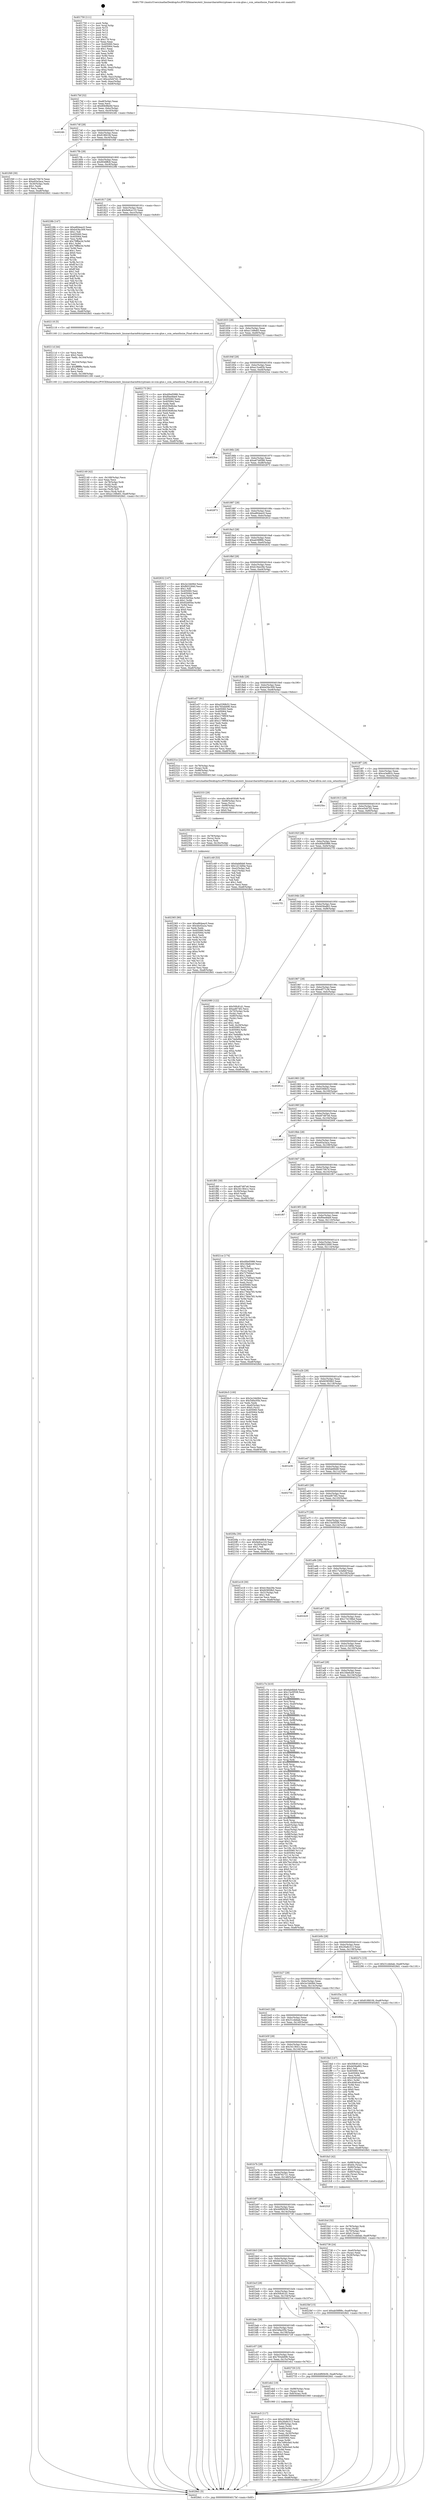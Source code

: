 digraph "0x401750" {
  label = "0x401750 (/mnt/c/Users/mathe/Desktop/tcc/POCII/binaries/extr_linuxarcharm64cryptoaes-ce-ccm-glue.c_ccm_setauthsize_Final-ollvm.out::main(0))"
  labelloc = "t"
  node[shape=record]

  Entry [label="",width=0.3,height=0.3,shape=circle,fillcolor=black,style=filled]
  "0x4017bf" [label="{
     0x4017bf [32]\l
     | [instrs]\l
     &nbsp;&nbsp;0x4017bf \<+6\>: mov -0xa8(%rbp),%eax\l
     &nbsp;&nbsp;0x4017c5 \<+2\>: mov %eax,%ecx\l
     &nbsp;&nbsp;0x4017c7 \<+6\>: sub $0x80b98e9d,%ecx\l
     &nbsp;&nbsp;0x4017cd \<+6\>: mov %eax,-0xbc(%rbp)\l
     &nbsp;&nbsp;0x4017d3 \<+6\>: mov %ecx,-0xc0(%rbp)\l
     &nbsp;&nbsp;0x4017d9 \<+6\>: je 00000000004024fc \<main+0xdac\>\l
  }"]
  "0x4024fc" [label="{
     0x4024fc\l
  }", style=dashed]
  "0x4017df" [label="{
     0x4017df [28]\l
     | [instrs]\l
     &nbsp;&nbsp;0x4017df \<+5\>: jmp 00000000004017e4 \<main+0x94\>\l
     &nbsp;&nbsp;0x4017e4 \<+6\>: mov -0xbc(%rbp),%eax\l
     &nbsp;&nbsp;0x4017ea \<+5\>: sub $0x818fd1fd,%eax\l
     &nbsp;&nbsp;0x4017ef \<+6\>: mov %eax,-0xc4(%rbp)\l
     &nbsp;&nbsp;0x4017f5 \<+6\>: je 0000000000401f49 \<main+0x7f9\>\l
  }"]
  Exit [label="",width=0.3,height=0.3,shape=circle,fillcolor=black,style=filled,peripheries=2]
  "0x401f49" [label="{
     0x401f49 [30]\l
     | [instrs]\l
     &nbsp;&nbsp;0x401f49 \<+5\>: mov $0xefc70b7d,%eax\l
     &nbsp;&nbsp;0x401f4e \<+5\>: mov $0xe93a3aca,%ecx\l
     &nbsp;&nbsp;0x401f53 \<+3\>: mov -0x30(%rbp),%edx\l
     &nbsp;&nbsp;0x401f56 \<+3\>: cmp $0x1,%edx\l
     &nbsp;&nbsp;0x401f59 \<+3\>: cmovl %ecx,%eax\l
     &nbsp;&nbsp;0x401f5c \<+6\>: mov %eax,-0xa8(%rbp)\l
     &nbsp;&nbsp;0x401f62 \<+5\>: jmp 00000000004028d1 \<main+0x1181\>\l
  }"]
  "0x4017fb" [label="{
     0x4017fb [28]\l
     | [instrs]\l
     &nbsp;&nbsp;0x4017fb \<+5\>: jmp 0000000000401800 \<main+0xb0\>\l
     &nbsp;&nbsp;0x401800 \<+6\>: mov -0xbc(%rbp),%eax\l
     &nbsp;&nbsp;0x401806 \<+5\>: sub $0x9048ffc8,%eax\l
     &nbsp;&nbsp;0x40180b \<+6\>: mov %eax,-0xc8(%rbp)\l
     &nbsp;&nbsp;0x401811 \<+6\>: je 000000000040228b \<main+0xb3b\>\l
  }"]
  "0x402365" [label="{
     0x402365 [90]\l
     | [instrs]\l
     &nbsp;&nbsp;0x402365 \<+5\>: mov $0xa864eec0,%eax\l
     &nbsp;&nbsp;0x40236a \<+5\>: mov $0x4dcf2a2a,%esi\l
     &nbsp;&nbsp;0x40236f \<+2\>: xor %edx,%edx\l
     &nbsp;&nbsp;0x402371 \<+8\>: mov 0x405060,%r8d\l
     &nbsp;&nbsp;0x402379 \<+8\>: mov 0x405064,%r9d\l
     &nbsp;&nbsp;0x402381 \<+3\>: sub $0x1,%edx\l
     &nbsp;&nbsp;0x402384 \<+3\>: mov %r8d,%r10d\l
     &nbsp;&nbsp;0x402387 \<+3\>: add %edx,%r10d\l
     &nbsp;&nbsp;0x40238a \<+4\>: imul %r10d,%r8d\l
     &nbsp;&nbsp;0x40238e \<+4\>: and $0x1,%r8d\l
     &nbsp;&nbsp;0x402392 \<+4\>: cmp $0x0,%r8d\l
     &nbsp;&nbsp;0x402396 \<+4\>: sete %r11b\l
     &nbsp;&nbsp;0x40239a \<+4\>: cmp $0xa,%r9d\l
     &nbsp;&nbsp;0x40239e \<+3\>: setl %bl\l
     &nbsp;&nbsp;0x4023a1 \<+3\>: mov %r11b,%r14b\l
     &nbsp;&nbsp;0x4023a4 \<+3\>: and %bl,%r14b\l
     &nbsp;&nbsp;0x4023a7 \<+3\>: xor %bl,%r11b\l
     &nbsp;&nbsp;0x4023aa \<+3\>: or %r11b,%r14b\l
     &nbsp;&nbsp;0x4023ad \<+4\>: test $0x1,%r14b\l
     &nbsp;&nbsp;0x4023b1 \<+3\>: cmovne %esi,%eax\l
     &nbsp;&nbsp;0x4023b4 \<+6\>: mov %eax,-0xa8(%rbp)\l
     &nbsp;&nbsp;0x4023ba \<+5\>: jmp 00000000004028d1 \<main+0x1181\>\l
  }"]
  "0x40228b" [label="{
     0x40228b [147]\l
     | [instrs]\l
     &nbsp;&nbsp;0x40228b \<+5\>: mov $0xa864eec0,%eax\l
     &nbsp;&nbsp;0x402290 \<+5\>: mov $0xb43bc309,%ecx\l
     &nbsp;&nbsp;0x402295 \<+2\>: mov $0x1,%dl\l
     &nbsp;&nbsp;0x402297 \<+7\>: mov 0x405060,%esi\l
     &nbsp;&nbsp;0x40229e \<+7\>: mov 0x405064,%edi\l
     &nbsp;&nbsp;0x4022a5 \<+3\>: mov %esi,%r8d\l
     &nbsp;&nbsp;0x4022a8 \<+7\>: add $0x79ffbe3d,%r8d\l
     &nbsp;&nbsp;0x4022af \<+4\>: sub $0x1,%r8d\l
     &nbsp;&nbsp;0x4022b3 \<+7\>: sub $0x79ffbe3d,%r8d\l
     &nbsp;&nbsp;0x4022ba \<+4\>: imul %r8d,%esi\l
     &nbsp;&nbsp;0x4022be \<+3\>: and $0x1,%esi\l
     &nbsp;&nbsp;0x4022c1 \<+3\>: cmp $0x0,%esi\l
     &nbsp;&nbsp;0x4022c4 \<+4\>: sete %r9b\l
     &nbsp;&nbsp;0x4022c8 \<+3\>: cmp $0xa,%edi\l
     &nbsp;&nbsp;0x4022cb \<+4\>: setl %r10b\l
     &nbsp;&nbsp;0x4022cf \<+3\>: mov %r9b,%r11b\l
     &nbsp;&nbsp;0x4022d2 \<+4\>: xor $0xff,%r11b\l
     &nbsp;&nbsp;0x4022d6 \<+3\>: mov %r10b,%bl\l
     &nbsp;&nbsp;0x4022d9 \<+3\>: xor $0xff,%bl\l
     &nbsp;&nbsp;0x4022dc \<+3\>: xor $0x1,%dl\l
     &nbsp;&nbsp;0x4022df \<+3\>: mov %r11b,%r14b\l
     &nbsp;&nbsp;0x4022e2 \<+4\>: and $0xff,%r14b\l
     &nbsp;&nbsp;0x4022e6 \<+3\>: and %dl,%r9b\l
     &nbsp;&nbsp;0x4022e9 \<+3\>: mov %bl,%r15b\l
     &nbsp;&nbsp;0x4022ec \<+4\>: and $0xff,%r15b\l
     &nbsp;&nbsp;0x4022f0 \<+3\>: and %dl,%r10b\l
     &nbsp;&nbsp;0x4022f3 \<+3\>: or %r9b,%r14b\l
     &nbsp;&nbsp;0x4022f6 \<+3\>: or %r10b,%r15b\l
     &nbsp;&nbsp;0x4022f9 \<+3\>: xor %r15b,%r14b\l
     &nbsp;&nbsp;0x4022fc \<+3\>: or %bl,%r11b\l
     &nbsp;&nbsp;0x4022ff \<+4\>: xor $0xff,%r11b\l
     &nbsp;&nbsp;0x402303 \<+3\>: or $0x1,%dl\l
     &nbsp;&nbsp;0x402306 \<+3\>: and %dl,%r11b\l
     &nbsp;&nbsp;0x402309 \<+3\>: or %r11b,%r14b\l
     &nbsp;&nbsp;0x40230c \<+4\>: test $0x1,%r14b\l
     &nbsp;&nbsp;0x402310 \<+3\>: cmovne %ecx,%eax\l
     &nbsp;&nbsp;0x402313 \<+6\>: mov %eax,-0xa8(%rbp)\l
     &nbsp;&nbsp;0x402319 \<+5\>: jmp 00000000004028d1 \<main+0x1181\>\l
  }"]
  "0x401817" [label="{
     0x401817 [28]\l
     | [instrs]\l
     &nbsp;&nbsp;0x401817 \<+5\>: jmp 000000000040181c \<main+0xcc\>\l
     &nbsp;&nbsp;0x40181c \<+6\>: mov -0xbc(%rbp),%eax\l
     &nbsp;&nbsp;0x401822 \<+5\>: sub $0x9e9ce133,%eax\l
     &nbsp;&nbsp;0x401827 \<+6\>: mov %eax,-0xcc(%rbp)\l
     &nbsp;&nbsp;0x40182d \<+6\>: je 0000000000402118 \<main+0x9c8\>\l
  }"]
  "0x402350" [label="{
     0x402350 [21]\l
     | [instrs]\l
     &nbsp;&nbsp;0x402350 \<+4\>: mov -0x78(%rbp),%rcx\l
     &nbsp;&nbsp;0x402354 \<+3\>: mov (%rcx),%rcx\l
     &nbsp;&nbsp;0x402357 \<+3\>: mov %rcx,%rdi\l
     &nbsp;&nbsp;0x40235a \<+6\>: mov %eax,-0x16c(%rbp)\l
     &nbsp;&nbsp;0x402360 \<+5\>: call 0000000000401030 \<free@plt\>\l
     | [calls]\l
     &nbsp;&nbsp;0x401030 \{1\} (unknown)\l
  }"]
  "0x402118" [label="{
     0x402118 [5]\l
     | [instrs]\l
     &nbsp;&nbsp;0x402118 \<+5\>: call 0000000000401160 \<next_i\>\l
     | [calls]\l
     &nbsp;&nbsp;0x401160 \{1\} (/mnt/c/Users/mathe/Desktop/tcc/POCII/binaries/extr_linuxarcharm64cryptoaes-ce-ccm-glue.c_ccm_setauthsize_Final-ollvm.out::next_i)\l
  }"]
  "0x401833" [label="{
     0x401833 [28]\l
     | [instrs]\l
     &nbsp;&nbsp;0x401833 \<+5\>: jmp 0000000000401838 \<main+0xe8\>\l
     &nbsp;&nbsp;0x401838 \<+6\>: mov -0xbc(%rbp),%eax\l
     &nbsp;&nbsp;0x40183e \<+5\>: sub $0xa1168e83,%eax\l
     &nbsp;&nbsp;0x401843 \<+6\>: mov %eax,-0xd0(%rbp)\l
     &nbsp;&nbsp;0x401849 \<+6\>: je 0000000000402173 \<main+0xa23\>\l
  }"]
  "0x402333" [label="{
     0x402333 [29]\l
     | [instrs]\l
     &nbsp;&nbsp;0x402333 \<+10\>: movabs $0x4030d6,%rdi\l
     &nbsp;&nbsp;0x40233d \<+4\>: mov -0x68(%rbp),%rcx\l
     &nbsp;&nbsp;0x402341 \<+2\>: mov %eax,(%rcx)\l
     &nbsp;&nbsp;0x402343 \<+4\>: mov -0x68(%rbp),%rcx\l
     &nbsp;&nbsp;0x402347 \<+2\>: mov (%rcx),%esi\l
     &nbsp;&nbsp;0x402349 \<+2\>: mov $0x0,%al\l
     &nbsp;&nbsp;0x40234b \<+5\>: call 0000000000401040 \<printf@plt\>\l
     | [calls]\l
     &nbsp;&nbsp;0x401040 \{1\} (unknown)\l
  }"]
  "0x402173" [label="{
     0x402173 [91]\l
     | [instrs]\l
     &nbsp;&nbsp;0x402173 \<+5\>: mov $0xd0bd5986,%eax\l
     &nbsp;&nbsp;0x402178 \<+5\>: mov $0xf0ee9de9,%ecx\l
     &nbsp;&nbsp;0x40217d \<+7\>: mov 0x405060,%edx\l
     &nbsp;&nbsp;0x402184 \<+7\>: mov 0x405064,%esi\l
     &nbsp;&nbsp;0x40218b \<+2\>: mov %edx,%edi\l
     &nbsp;&nbsp;0x40218d \<+6\>: sub $0x636d6cbe,%edi\l
     &nbsp;&nbsp;0x402193 \<+3\>: sub $0x1,%edi\l
     &nbsp;&nbsp;0x402196 \<+6\>: add $0x636d6cbe,%edi\l
     &nbsp;&nbsp;0x40219c \<+3\>: imul %edi,%edx\l
     &nbsp;&nbsp;0x40219f \<+3\>: and $0x1,%edx\l
     &nbsp;&nbsp;0x4021a2 \<+3\>: cmp $0x0,%edx\l
     &nbsp;&nbsp;0x4021a5 \<+4\>: sete %r8b\l
     &nbsp;&nbsp;0x4021a9 \<+3\>: cmp $0xa,%esi\l
     &nbsp;&nbsp;0x4021ac \<+4\>: setl %r9b\l
     &nbsp;&nbsp;0x4021b0 \<+3\>: mov %r8b,%r10b\l
     &nbsp;&nbsp;0x4021b3 \<+3\>: and %r9b,%r10b\l
     &nbsp;&nbsp;0x4021b6 \<+3\>: xor %r9b,%r8b\l
     &nbsp;&nbsp;0x4021b9 \<+3\>: or %r8b,%r10b\l
     &nbsp;&nbsp;0x4021bc \<+4\>: test $0x1,%r10b\l
     &nbsp;&nbsp;0x4021c0 \<+3\>: cmovne %ecx,%eax\l
     &nbsp;&nbsp;0x4021c3 \<+6\>: mov %eax,-0xa8(%rbp)\l
     &nbsp;&nbsp;0x4021c9 \<+5\>: jmp 00000000004028d1 \<main+0x1181\>\l
  }"]
  "0x40184f" [label="{
     0x40184f [28]\l
     | [instrs]\l
     &nbsp;&nbsp;0x40184f \<+5\>: jmp 0000000000401854 \<main+0x104\>\l
     &nbsp;&nbsp;0x401854 \<+6\>: mov -0xbc(%rbp),%eax\l
     &nbsp;&nbsp;0x40185a \<+5\>: sub $0xa13ce82b,%eax\l
     &nbsp;&nbsp;0x40185f \<+6\>: mov %eax,-0xd4(%rbp)\l
     &nbsp;&nbsp;0x401865 \<+6\>: je 00000000004023ce \<main+0xc7e\>\l
  }"]
  "0x402149" [label="{
     0x402149 [42]\l
     | [instrs]\l
     &nbsp;&nbsp;0x402149 \<+6\>: mov -0x168(%rbp),%ecx\l
     &nbsp;&nbsp;0x40214f \<+3\>: imul %eax,%ecx\l
     &nbsp;&nbsp;0x402152 \<+4\>: mov -0x78(%rbp),%rdi\l
     &nbsp;&nbsp;0x402156 \<+3\>: mov (%rdi),%rdi\l
     &nbsp;&nbsp;0x402159 \<+4\>: mov -0x70(%rbp),%r8\l
     &nbsp;&nbsp;0x40215d \<+3\>: movslq (%r8),%r8\l
     &nbsp;&nbsp;0x402160 \<+4\>: mov %ecx,(%rdi,%r8,4)\l
     &nbsp;&nbsp;0x402164 \<+10\>: movl $0xa1168e83,-0xa8(%rbp)\l
     &nbsp;&nbsp;0x40216e \<+5\>: jmp 00000000004028d1 \<main+0x1181\>\l
  }"]
  "0x4023ce" [label="{
     0x4023ce\l
  }", style=dashed]
  "0x40186b" [label="{
     0x40186b [28]\l
     | [instrs]\l
     &nbsp;&nbsp;0x40186b \<+5\>: jmp 0000000000401870 \<main+0x120\>\l
     &nbsp;&nbsp;0x401870 \<+6\>: mov -0xbc(%rbp),%eax\l
     &nbsp;&nbsp;0x401876 \<+5\>: sub $0xa67dd586,%eax\l
     &nbsp;&nbsp;0x40187b \<+6\>: mov %eax,-0xd8(%rbp)\l
     &nbsp;&nbsp;0x401881 \<+6\>: je 0000000000402873 \<main+0x1123\>\l
  }"]
  "0x40211d" [label="{
     0x40211d [44]\l
     | [instrs]\l
     &nbsp;&nbsp;0x40211d \<+2\>: xor %ecx,%ecx\l
     &nbsp;&nbsp;0x40211f \<+5\>: mov $0x2,%edx\l
     &nbsp;&nbsp;0x402124 \<+6\>: mov %edx,-0x164(%rbp)\l
     &nbsp;&nbsp;0x40212a \<+1\>: cltd\l
     &nbsp;&nbsp;0x40212b \<+6\>: mov -0x164(%rbp),%esi\l
     &nbsp;&nbsp;0x402131 \<+2\>: idiv %esi\l
     &nbsp;&nbsp;0x402133 \<+6\>: imul $0xfffffffe,%edx,%edx\l
     &nbsp;&nbsp;0x402139 \<+3\>: sub $0x1,%ecx\l
     &nbsp;&nbsp;0x40213c \<+2\>: sub %ecx,%edx\l
     &nbsp;&nbsp;0x40213e \<+6\>: mov %edx,-0x168(%rbp)\l
     &nbsp;&nbsp;0x402144 \<+5\>: call 0000000000401160 \<next_i\>\l
     | [calls]\l
     &nbsp;&nbsp;0x401160 \{1\} (/mnt/c/Users/mathe/Desktop/tcc/POCII/binaries/extr_linuxarcharm64cryptoaes-ce-ccm-glue.c_ccm_setauthsize_Final-ollvm.out::next_i)\l
  }"]
  "0x402873" [label="{
     0x402873\l
  }", style=dashed]
  "0x401887" [label="{
     0x401887 [28]\l
     | [instrs]\l
     &nbsp;&nbsp;0x401887 \<+5\>: jmp 000000000040188c \<main+0x13c\>\l
     &nbsp;&nbsp;0x40188c \<+6\>: mov -0xbc(%rbp),%eax\l
     &nbsp;&nbsp;0x401892 \<+5\>: sub $0xa864eec0,%eax\l
     &nbsp;&nbsp;0x401897 \<+6\>: mov %eax,-0xdc(%rbp)\l
     &nbsp;&nbsp;0x40189d \<+6\>: je 000000000040281d \<main+0x10cd\>\l
  }"]
  "0x401fcd" [label="{
     0x401fcd [32]\l
     | [instrs]\l
     &nbsp;&nbsp;0x401fcd \<+4\>: mov -0x78(%rbp),%rdi\l
     &nbsp;&nbsp;0x401fd1 \<+3\>: mov %rax,(%rdi)\l
     &nbsp;&nbsp;0x401fd4 \<+4\>: mov -0x70(%rbp),%rax\l
     &nbsp;&nbsp;0x401fd8 \<+6\>: movl $0x0,(%rax)\l
     &nbsp;&nbsp;0x401fde \<+10\>: movl $0x31cdebab,-0xa8(%rbp)\l
     &nbsp;&nbsp;0x401fe8 \<+5\>: jmp 00000000004028d1 \<main+0x1181\>\l
  }"]
  "0x40281d" [label="{
     0x40281d\l
  }", style=dashed]
  "0x4018a3" [label="{
     0x4018a3 [28]\l
     | [instrs]\l
     &nbsp;&nbsp;0x4018a3 \<+5\>: jmp 00000000004018a8 \<main+0x158\>\l
     &nbsp;&nbsp;0x4018a8 \<+6\>: mov -0xbc(%rbp),%eax\l
     &nbsp;&nbsp;0x4018ae \<+5\>: sub $0xab58f88c,%eax\l
     &nbsp;&nbsp;0x4018b3 \<+6\>: mov %eax,-0xe0(%rbp)\l
     &nbsp;&nbsp;0x4018b9 \<+6\>: je 0000000000402632 \<main+0xee2\>\l
  }"]
  "0x401ec5" [label="{
     0x401ec5 [117]\l
     | [instrs]\l
     &nbsp;&nbsp;0x401ec5 \<+5\>: mov $0xe53fdb52,%ecx\l
     &nbsp;&nbsp;0x401eca \<+5\>: mov $0x26a8c313,%edx\l
     &nbsp;&nbsp;0x401ecf \<+7\>: mov -0x90(%rbp),%rdi\l
     &nbsp;&nbsp;0x401ed6 \<+2\>: mov %eax,(%rdi)\l
     &nbsp;&nbsp;0x401ed8 \<+7\>: mov -0x90(%rbp),%rdi\l
     &nbsp;&nbsp;0x401edf \<+2\>: mov (%rdi),%eax\l
     &nbsp;&nbsp;0x401ee1 \<+3\>: mov %eax,-0x30(%rbp)\l
     &nbsp;&nbsp;0x401ee4 \<+7\>: mov 0x405060,%eax\l
     &nbsp;&nbsp;0x401eeb \<+7\>: mov 0x405064,%esi\l
     &nbsp;&nbsp;0x401ef2 \<+3\>: mov %eax,%r8d\l
     &nbsp;&nbsp;0x401ef5 \<+7\>: sub $0x7e90c0e0,%r8d\l
     &nbsp;&nbsp;0x401efc \<+4\>: sub $0x1,%r8d\l
     &nbsp;&nbsp;0x401f00 \<+7\>: add $0x7e90c0e0,%r8d\l
     &nbsp;&nbsp;0x401f07 \<+4\>: imul %r8d,%eax\l
     &nbsp;&nbsp;0x401f0b \<+3\>: and $0x1,%eax\l
     &nbsp;&nbsp;0x401f0e \<+3\>: cmp $0x0,%eax\l
     &nbsp;&nbsp;0x401f11 \<+4\>: sete %r9b\l
     &nbsp;&nbsp;0x401f15 \<+3\>: cmp $0xa,%esi\l
     &nbsp;&nbsp;0x401f18 \<+4\>: setl %r10b\l
     &nbsp;&nbsp;0x401f1c \<+3\>: mov %r9b,%r11b\l
     &nbsp;&nbsp;0x401f1f \<+3\>: and %r10b,%r11b\l
     &nbsp;&nbsp;0x401f22 \<+3\>: xor %r10b,%r9b\l
     &nbsp;&nbsp;0x401f25 \<+3\>: or %r9b,%r11b\l
     &nbsp;&nbsp;0x401f28 \<+4\>: test $0x1,%r11b\l
     &nbsp;&nbsp;0x401f2c \<+3\>: cmovne %edx,%ecx\l
     &nbsp;&nbsp;0x401f2f \<+6\>: mov %ecx,-0xa8(%rbp)\l
     &nbsp;&nbsp;0x401f35 \<+5\>: jmp 00000000004028d1 \<main+0x1181\>\l
  }"]
  "0x402632" [label="{
     0x402632 [147]\l
     | [instrs]\l
     &nbsp;&nbsp;0x402632 \<+5\>: mov $0x2e1bb06d,%eax\l
     &nbsp;&nbsp;0x402637 \<+5\>: mov $0xf6022840,%ecx\l
     &nbsp;&nbsp;0x40263c \<+2\>: mov $0x1,%dl\l
     &nbsp;&nbsp;0x40263e \<+7\>: mov 0x405060,%esi\l
     &nbsp;&nbsp;0x402645 \<+7\>: mov 0x405064,%edi\l
     &nbsp;&nbsp;0x40264c \<+3\>: mov %esi,%r8d\l
     &nbsp;&nbsp;0x40264f \<+7\>: sub $0x92b85be,%r8d\l
     &nbsp;&nbsp;0x402656 \<+4\>: sub $0x1,%r8d\l
     &nbsp;&nbsp;0x40265a \<+7\>: add $0x92b85be,%r8d\l
     &nbsp;&nbsp;0x402661 \<+4\>: imul %r8d,%esi\l
     &nbsp;&nbsp;0x402665 \<+3\>: and $0x1,%esi\l
     &nbsp;&nbsp;0x402668 \<+3\>: cmp $0x0,%esi\l
     &nbsp;&nbsp;0x40266b \<+4\>: sete %r9b\l
     &nbsp;&nbsp;0x40266f \<+3\>: cmp $0xa,%edi\l
     &nbsp;&nbsp;0x402672 \<+4\>: setl %r10b\l
     &nbsp;&nbsp;0x402676 \<+3\>: mov %r9b,%r11b\l
     &nbsp;&nbsp;0x402679 \<+4\>: xor $0xff,%r11b\l
     &nbsp;&nbsp;0x40267d \<+3\>: mov %r10b,%bl\l
     &nbsp;&nbsp;0x402680 \<+3\>: xor $0xff,%bl\l
     &nbsp;&nbsp;0x402683 \<+3\>: xor $0x1,%dl\l
     &nbsp;&nbsp;0x402686 \<+3\>: mov %r11b,%r14b\l
     &nbsp;&nbsp;0x402689 \<+4\>: and $0xff,%r14b\l
     &nbsp;&nbsp;0x40268d \<+3\>: and %dl,%r9b\l
     &nbsp;&nbsp;0x402690 \<+3\>: mov %bl,%r15b\l
     &nbsp;&nbsp;0x402693 \<+4\>: and $0xff,%r15b\l
     &nbsp;&nbsp;0x402697 \<+3\>: and %dl,%r10b\l
     &nbsp;&nbsp;0x40269a \<+3\>: or %r9b,%r14b\l
     &nbsp;&nbsp;0x40269d \<+3\>: or %r10b,%r15b\l
     &nbsp;&nbsp;0x4026a0 \<+3\>: xor %r15b,%r14b\l
     &nbsp;&nbsp;0x4026a3 \<+3\>: or %bl,%r11b\l
     &nbsp;&nbsp;0x4026a6 \<+4\>: xor $0xff,%r11b\l
     &nbsp;&nbsp;0x4026aa \<+3\>: or $0x1,%dl\l
     &nbsp;&nbsp;0x4026ad \<+3\>: and %dl,%r11b\l
     &nbsp;&nbsp;0x4026b0 \<+3\>: or %r11b,%r14b\l
     &nbsp;&nbsp;0x4026b3 \<+4\>: test $0x1,%r14b\l
     &nbsp;&nbsp;0x4026b7 \<+3\>: cmovne %ecx,%eax\l
     &nbsp;&nbsp;0x4026ba \<+6\>: mov %eax,-0xa8(%rbp)\l
     &nbsp;&nbsp;0x4026c0 \<+5\>: jmp 00000000004028d1 \<main+0x1181\>\l
  }"]
  "0x4018bf" [label="{
     0x4018bf [28]\l
     | [instrs]\l
     &nbsp;&nbsp;0x4018bf \<+5\>: jmp 00000000004018c4 \<main+0x174\>\l
     &nbsp;&nbsp;0x4018c4 \<+6\>: mov -0xbc(%rbp),%eax\l
     &nbsp;&nbsp;0x4018ca \<+5\>: sub $0xb19ee29e,%eax\l
     &nbsp;&nbsp;0x4018cf \<+6\>: mov %eax,-0xe4(%rbp)\l
     &nbsp;&nbsp;0x4018d5 \<+6\>: je 0000000000401e57 \<main+0x707\>\l
  }"]
  "0x401c23" [label="{
     0x401c23\l
  }", style=dashed]
  "0x401e57" [label="{
     0x401e57 [91]\l
     | [instrs]\l
     &nbsp;&nbsp;0x401e57 \<+5\>: mov $0xe53fdb52,%eax\l
     &nbsp;&nbsp;0x401e5c \<+5\>: mov $0x783eb696,%ecx\l
     &nbsp;&nbsp;0x401e61 \<+7\>: mov 0x405060,%edx\l
     &nbsp;&nbsp;0x401e68 \<+7\>: mov 0x405064,%esi\l
     &nbsp;&nbsp;0x401e6f \<+2\>: mov %edx,%edi\l
     &nbsp;&nbsp;0x401e71 \<+6\>: sub $0xc179f93f,%edi\l
     &nbsp;&nbsp;0x401e77 \<+3\>: sub $0x1,%edi\l
     &nbsp;&nbsp;0x401e7a \<+6\>: add $0xc179f93f,%edi\l
     &nbsp;&nbsp;0x401e80 \<+3\>: imul %edi,%edx\l
     &nbsp;&nbsp;0x401e83 \<+3\>: and $0x1,%edx\l
     &nbsp;&nbsp;0x401e86 \<+3\>: cmp $0x0,%edx\l
     &nbsp;&nbsp;0x401e89 \<+4\>: sete %r8b\l
     &nbsp;&nbsp;0x401e8d \<+3\>: cmp $0xa,%esi\l
     &nbsp;&nbsp;0x401e90 \<+4\>: setl %r9b\l
     &nbsp;&nbsp;0x401e94 \<+3\>: mov %r8b,%r10b\l
     &nbsp;&nbsp;0x401e97 \<+3\>: and %r9b,%r10b\l
     &nbsp;&nbsp;0x401e9a \<+3\>: xor %r9b,%r8b\l
     &nbsp;&nbsp;0x401e9d \<+3\>: or %r8b,%r10b\l
     &nbsp;&nbsp;0x401ea0 \<+4\>: test $0x1,%r10b\l
     &nbsp;&nbsp;0x401ea4 \<+3\>: cmovne %ecx,%eax\l
     &nbsp;&nbsp;0x401ea7 \<+6\>: mov %eax,-0xa8(%rbp)\l
     &nbsp;&nbsp;0x401ead \<+5\>: jmp 00000000004028d1 \<main+0x1181\>\l
  }"]
  "0x4018db" [label="{
     0x4018db [28]\l
     | [instrs]\l
     &nbsp;&nbsp;0x4018db \<+5\>: jmp 00000000004018e0 \<main+0x190\>\l
     &nbsp;&nbsp;0x4018e0 \<+6\>: mov -0xbc(%rbp),%eax\l
     &nbsp;&nbsp;0x4018e6 \<+5\>: sub $0xb43bc309,%eax\l
     &nbsp;&nbsp;0x4018eb \<+6\>: mov %eax,-0xe8(%rbp)\l
     &nbsp;&nbsp;0x4018f1 \<+6\>: je 000000000040231e \<main+0xbce\>\l
  }"]
  "0x401eb2" [label="{
     0x401eb2 [19]\l
     | [instrs]\l
     &nbsp;&nbsp;0x401eb2 \<+7\>: mov -0x98(%rbp),%rax\l
     &nbsp;&nbsp;0x401eb9 \<+3\>: mov (%rax),%rax\l
     &nbsp;&nbsp;0x401ebc \<+4\>: mov 0x8(%rax),%rdi\l
     &nbsp;&nbsp;0x401ec0 \<+5\>: call 0000000000401060 \<atoi@plt\>\l
     | [calls]\l
     &nbsp;&nbsp;0x401060 \{1\} (unknown)\l
  }"]
  "0x40231e" [label="{
     0x40231e [21]\l
     | [instrs]\l
     &nbsp;&nbsp;0x40231e \<+4\>: mov -0x78(%rbp),%rax\l
     &nbsp;&nbsp;0x402322 \<+3\>: mov (%rax),%rdi\l
     &nbsp;&nbsp;0x402325 \<+7\>: mov -0x88(%rbp),%rax\l
     &nbsp;&nbsp;0x40232c \<+2\>: mov (%rax),%esi\l
     &nbsp;&nbsp;0x40232e \<+5\>: call 00000000004013e0 \<ccm_setauthsize\>\l
     | [calls]\l
     &nbsp;&nbsp;0x4013e0 \{1\} (/mnt/c/Users/mathe/Desktop/tcc/POCII/binaries/extr_linuxarcharm64cryptoaes-ce-ccm-glue.c_ccm_setauthsize_Final-ollvm.out::ccm_setauthsize)\l
  }"]
  "0x4018f7" [label="{
     0x4018f7 [28]\l
     | [instrs]\l
     &nbsp;&nbsp;0x4018f7 \<+5\>: jmp 00000000004018fc \<main+0x1ac\>\l
     &nbsp;&nbsp;0x4018fc \<+6\>: mov -0xbc(%rbp),%eax\l
     &nbsp;&nbsp;0x401902 \<+5\>: sub $0xca3edb2c,%eax\l
     &nbsp;&nbsp;0x401907 \<+6\>: mov %eax,-0xec(%rbp)\l
     &nbsp;&nbsp;0x40190d \<+6\>: je 00000000004025bc \<main+0xe6c\>\l
  }"]
  "0x401c07" [label="{
     0x401c07 [28]\l
     | [instrs]\l
     &nbsp;&nbsp;0x401c07 \<+5\>: jmp 0000000000401c0c \<main+0x4bc\>\l
     &nbsp;&nbsp;0x401c0c \<+6\>: mov -0xbc(%rbp),%eax\l
     &nbsp;&nbsp;0x401c12 \<+5\>: sub $0x783eb696,%eax\l
     &nbsp;&nbsp;0x401c17 \<+6\>: mov %eax,-0x15c(%rbp)\l
     &nbsp;&nbsp;0x401c1d \<+6\>: je 0000000000401eb2 \<main+0x762\>\l
  }"]
  "0x4025bc" [label="{
     0x4025bc\l
  }", style=dashed]
  "0x401913" [label="{
     0x401913 [28]\l
     | [instrs]\l
     &nbsp;&nbsp;0x401913 \<+5\>: jmp 0000000000401918 \<main+0x1c8\>\l
     &nbsp;&nbsp;0x401918 \<+6\>: mov -0xbc(%rbp),%eax\l
     &nbsp;&nbsp;0x40191e \<+5\>: sub $0xce5d47d2,%eax\l
     &nbsp;&nbsp;0x401923 \<+6\>: mov %eax,-0xf0(%rbp)\l
     &nbsp;&nbsp;0x401929 \<+6\>: je 0000000000401c49 \<main+0x4f9\>\l
  }"]
  "0x402729" [label="{
     0x402729 [15]\l
     | [instrs]\l
     &nbsp;&nbsp;0x402729 \<+10\>: movl $0x44f60b56,-0xa8(%rbp)\l
     &nbsp;&nbsp;0x402733 \<+5\>: jmp 00000000004028d1 \<main+0x1181\>\l
  }"]
  "0x401c49" [label="{
     0x401c49 [53]\l
     | [instrs]\l
     &nbsp;&nbsp;0x401c49 \<+5\>: mov $0x6ab6bb8,%eax\l
     &nbsp;&nbsp;0x401c4e \<+5\>: mov $0x1d13df4e,%ecx\l
     &nbsp;&nbsp;0x401c53 \<+6\>: mov -0xa2(%rbp),%dl\l
     &nbsp;&nbsp;0x401c59 \<+7\>: mov -0xa1(%rbp),%sil\l
     &nbsp;&nbsp;0x401c60 \<+3\>: mov %dl,%dil\l
     &nbsp;&nbsp;0x401c63 \<+3\>: and %sil,%dil\l
     &nbsp;&nbsp;0x401c66 \<+3\>: xor %sil,%dl\l
     &nbsp;&nbsp;0x401c69 \<+3\>: or %dl,%dil\l
     &nbsp;&nbsp;0x401c6c \<+4\>: test $0x1,%dil\l
     &nbsp;&nbsp;0x401c70 \<+3\>: cmovne %ecx,%eax\l
     &nbsp;&nbsp;0x401c73 \<+6\>: mov %eax,-0xa8(%rbp)\l
     &nbsp;&nbsp;0x401c79 \<+5\>: jmp 00000000004028d1 \<main+0x1181\>\l
  }"]
  "0x40192f" [label="{
     0x40192f [28]\l
     | [instrs]\l
     &nbsp;&nbsp;0x40192f \<+5\>: jmp 0000000000401934 \<main+0x1e4\>\l
     &nbsp;&nbsp;0x401934 \<+6\>: mov -0xbc(%rbp),%eax\l
     &nbsp;&nbsp;0x40193a \<+5\>: sub $0xd0bd5986,%eax\l
     &nbsp;&nbsp;0x40193f \<+6\>: mov %eax,-0xf4(%rbp)\l
     &nbsp;&nbsp;0x401945 \<+6\>: je 00000000004027f3 \<main+0x10a3\>\l
  }"]
  "0x4028d1" [label="{
     0x4028d1 [5]\l
     | [instrs]\l
     &nbsp;&nbsp;0x4028d1 \<+5\>: jmp 00000000004017bf \<main+0x6f\>\l
  }"]
  "0x401750" [label="{
     0x401750 [111]\l
     | [instrs]\l
     &nbsp;&nbsp;0x401750 \<+1\>: push %rbp\l
     &nbsp;&nbsp;0x401751 \<+3\>: mov %rsp,%rbp\l
     &nbsp;&nbsp;0x401754 \<+2\>: push %r15\l
     &nbsp;&nbsp;0x401756 \<+2\>: push %r14\l
     &nbsp;&nbsp;0x401758 \<+2\>: push %r13\l
     &nbsp;&nbsp;0x40175a \<+2\>: push %r12\l
     &nbsp;&nbsp;0x40175c \<+1\>: push %rbx\l
     &nbsp;&nbsp;0x40175d \<+7\>: sub $0x178,%rsp\l
     &nbsp;&nbsp;0x401764 \<+2\>: xor %eax,%eax\l
     &nbsp;&nbsp;0x401766 \<+7\>: mov 0x405060,%ecx\l
     &nbsp;&nbsp;0x40176d \<+7\>: mov 0x405064,%edx\l
     &nbsp;&nbsp;0x401774 \<+3\>: sub $0x1,%eax\l
     &nbsp;&nbsp;0x401777 \<+3\>: mov %ecx,%r8d\l
     &nbsp;&nbsp;0x40177a \<+3\>: add %eax,%r8d\l
     &nbsp;&nbsp;0x40177d \<+4\>: imul %r8d,%ecx\l
     &nbsp;&nbsp;0x401781 \<+3\>: and $0x1,%ecx\l
     &nbsp;&nbsp;0x401784 \<+3\>: cmp $0x0,%ecx\l
     &nbsp;&nbsp;0x401787 \<+4\>: sete %r9b\l
     &nbsp;&nbsp;0x40178b \<+4\>: and $0x1,%r9b\l
     &nbsp;&nbsp;0x40178f \<+7\>: mov %r9b,-0xa2(%rbp)\l
     &nbsp;&nbsp;0x401796 \<+3\>: cmp $0xa,%edx\l
     &nbsp;&nbsp;0x401799 \<+4\>: setl %r9b\l
     &nbsp;&nbsp;0x40179d \<+4\>: and $0x1,%r9b\l
     &nbsp;&nbsp;0x4017a1 \<+7\>: mov %r9b,-0xa1(%rbp)\l
     &nbsp;&nbsp;0x4017a8 \<+10\>: movl $0xce5d47d2,-0xa8(%rbp)\l
     &nbsp;&nbsp;0x4017b2 \<+6\>: mov %edi,-0xac(%rbp)\l
     &nbsp;&nbsp;0x4017b8 \<+7\>: mov %rsi,-0xb8(%rbp)\l
  }"]
  "0x401beb" [label="{
     0x401beb [28]\l
     | [instrs]\l
     &nbsp;&nbsp;0x401beb \<+5\>: jmp 0000000000401bf0 \<main+0x4a0\>\l
     &nbsp;&nbsp;0x401bf0 \<+6\>: mov -0xbc(%rbp),%eax\l
     &nbsp;&nbsp;0x401bf6 \<+5\>: sub $0x54fac05b,%eax\l
     &nbsp;&nbsp;0x401bfb \<+6\>: mov %eax,-0x158(%rbp)\l
     &nbsp;&nbsp;0x401c01 \<+6\>: je 0000000000402729 \<main+0xfd9\>\l
  }"]
  "0x4027f3" [label="{
     0x4027f3\l
  }", style=dashed]
  "0x40194b" [label="{
     0x40194b [28]\l
     | [instrs]\l
     &nbsp;&nbsp;0x40194b \<+5\>: jmp 0000000000401950 \<main+0x200\>\l
     &nbsp;&nbsp;0x401950 \<+6\>: mov -0xbc(%rbp),%eax\l
     &nbsp;&nbsp;0x401956 \<+5\>: sub $0xdd36a862,%eax\l
     &nbsp;&nbsp;0x40195b \<+6\>: mov %eax,-0xf8(%rbp)\l
     &nbsp;&nbsp;0x401961 \<+6\>: je 0000000000402080 \<main+0x930\>\l
  }"]
  "0x4027ce" [label="{
     0x4027ce\l
  }", style=dashed]
  "0x402080" [label="{
     0x402080 [122]\l
     | [instrs]\l
     &nbsp;&nbsp;0x402080 \<+5\>: mov $0x50fc81d1,%eax\l
     &nbsp;&nbsp;0x402085 \<+5\>: mov $0xad674f2,%ecx\l
     &nbsp;&nbsp;0x40208a \<+4\>: mov -0x70(%rbp),%rdx\l
     &nbsp;&nbsp;0x40208e \<+2\>: mov (%rdx),%esi\l
     &nbsp;&nbsp;0x402090 \<+4\>: mov -0x80(%rbp),%rdx\l
     &nbsp;&nbsp;0x402094 \<+2\>: cmp (%rdx),%esi\l
     &nbsp;&nbsp;0x402096 \<+4\>: setl %dil\l
     &nbsp;&nbsp;0x40209a \<+4\>: and $0x1,%dil\l
     &nbsp;&nbsp;0x40209e \<+4\>: mov %dil,-0x29(%rbp)\l
     &nbsp;&nbsp;0x4020a2 \<+7\>: mov 0x405060,%esi\l
     &nbsp;&nbsp;0x4020a9 \<+8\>: mov 0x405064,%r8d\l
     &nbsp;&nbsp;0x4020b1 \<+3\>: mov %esi,%r9d\l
     &nbsp;&nbsp;0x4020b4 \<+7\>: add $0x74efa9bb,%r9d\l
     &nbsp;&nbsp;0x4020bb \<+4\>: sub $0x1,%r9d\l
     &nbsp;&nbsp;0x4020bf \<+7\>: sub $0x74efa9bb,%r9d\l
     &nbsp;&nbsp;0x4020c6 \<+4\>: imul %r9d,%esi\l
     &nbsp;&nbsp;0x4020ca \<+3\>: and $0x1,%esi\l
     &nbsp;&nbsp;0x4020cd \<+3\>: cmp $0x0,%esi\l
     &nbsp;&nbsp;0x4020d0 \<+4\>: sete %dil\l
     &nbsp;&nbsp;0x4020d4 \<+4\>: cmp $0xa,%r8d\l
     &nbsp;&nbsp;0x4020d8 \<+4\>: setl %r10b\l
     &nbsp;&nbsp;0x4020dc \<+3\>: mov %dil,%r11b\l
     &nbsp;&nbsp;0x4020df \<+3\>: and %r10b,%r11b\l
     &nbsp;&nbsp;0x4020e2 \<+3\>: xor %r10b,%dil\l
     &nbsp;&nbsp;0x4020e5 \<+3\>: or %dil,%r11b\l
     &nbsp;&nbsp;0x4020e8 \<+4\>: test $0x1,%r11b\l
     &nbsp;&nbsp;0x4020ec \<+3\>: cmovne %ecx,%eax\l
     &nbsp;&nbsp;0x4020ef \<+6\>: mov %eax,-0xa8(%rbp)\l
     &nbsp;&nbsp;0x4020f5 \<+5\>: jmp 00000000004028d1 \<main+0x1181\>\l
  }"]
  "0x401967" [label="{
     0x401967 [28]\l
     | [instrs]\l
     &nbsp;&nbsp;0x401967 \<+5\>: jmp 000000000040196c \<main+0x21c\>\l
     &nbsp;&nbsp;0x40196c \<+6\>: mov -0xbc(%rbp),%eax\l
     &nbsp;&nbsp;0x401972 \<+5\>: sub $0xe4f77c36,%eax\l
     &nbsp;&nbsp;0x401977 \<+6\>: mov %eax,-0xfc(%rbp)\l
     &nbsp;&nbsp;0x40197d \<+6\>: je 000000000040261e \<main+0xece\>\l
  }"]
  "0x401bcf" [label="{
     0x401bcf [28]\l
     | [instrs]\l
     &nbsp;&nbsp;0x401bcf \<+5\>: jmp 0000000000401bd4 \<main+0x484\>\l
     &nbsp;&nbsp;0x401bd4 \<+6\>: mov -0xbc(%rbp),%eax\l
     &nbsp;&nbsp;0x401bda \<+5\>: sub $0x50fc81d1,%eax\l
     &nbsp;&nbsp;0x401bdf \<+6\>: mov %eax,-0x154(%rbp)\l
     &nbsp;&nbsp;0x401be5 \<+6\>: je 00000000004027ce \<main+0x107e\>\l
  }"]
  "0x40261e" [label="{
     0x40261e\l
  }", style=dashed]
  "0x401983" [label="{
     0x401983 [28]\l
     | [instrs]\l
     &nbsp;&nbsp;0x401983 \<+5\>: jmp 0000000000401988 \<main+0x238\>\l
     &nbsp;&nbsp;0x401988 \<+6\>: mov -0xbc(%rbp),%eax\l
     &nbsp;&nbsp;0x40198e \<+5\>: sub $0xe53fdb52,%eax\l
     &nbsp;&nbsp;0x401993 \<+6\>: mov %eax,-0x100(%rbp)\l
     &nbsp;&nbsp;0x401999 \<+6\>: je 0000000000402795 \<main+0x1045\>\l
  }"]
  "0x4023bf" [label="{
     0x4023bf [15]\l
     | [instrs]\l
     &nbsp;&nbsp;0x4023bf \<+10\>: movl $0xab58f88c,-0xa8(%rbp)\l
     &nbsp;&nbsp;0x4023c9 \<+5\>: jmp 00000000004028d1 \<main+0x1181\>\l
  }"]
  "0x402795" [label="{
     0x402795\l
  }", style=dashed]
  "0x40199f" [label="{
     0x40199f [28]\l
     | [instrs]\l
     &nbsp;&nbsp;0x40199f \<+5\>: jmp 00000000004019a4 \<main+0x254\>\l
     &nbsp;&nbsp;0x4019a4 \<+6\>: mov -0xbc(%rbp),%eax\l
     &nbsp;&nbsp;0x4019aa \<+5\>: sub $0xe87487e6,%eax\l
     &nbsp;&nbsp;0x4019af \<+6\>: mov %eax,-0x104(%rbp)\l
     &nbsp;&nbsp;0x4019b5 \<+6\>: je 000000000040260f \<main+0xebf\>\l
  }"]
  "0x401bb3" [label="{
     0x401bb3 [28]\l
     | [instrs]\l
     &nbsp;&nbsp;0x401bb3 \<+5\>: jmp 0000000000401bb8 \<main+0x468\>\l
     &nbsp;&nbsp;0x401bb8 \<+6\>: mov -0xbc(%rbp),%eax\l
     &nbsp;&nbsp;0x401bbe \<+5\>: sub $0x4dcf2a2a,%eax\l
     &nbsp;&nbsp;0x401bc3 \<+6\>: mov %eax,-0x150(%rbp)\l
     &nbsp;&nbsp;0x401bc9 \<+6\>: je 00000000004023bf \<main+0xc6f\>\l
  }"]
  "0x40260f" [label="{
     0x40260f\l
  }", style=dashed]
  "0x4019bb" [label="{
     0x4019bb [28]\l
     | [instrs]\l
     &nbsp;&nbsp;0x4019bb \<+5\>: jmp 00000000004019c0 \<main+0x270\>\l
     &nbsp;&nbsp;0x4019c0 \<+6\>: mov -0xbc(%rbp),%eax\l
     &nbsp;&nbsp;0x4019c6 \<+5\>: sub $0xe93a3aca,%eax\l
     &nbsp;&nbsp;0x4019cb \<+6\>: mov %eax,-0x108(%rbp)\l
     &nbsp;&nbsp;0x4019d1 \<+6\>: je 0000000000401f85 \<main+0x835\>\l
  }"]
  "0x402738" [label="{
     0x402738 [24]\l
     | [instrs]\l
     &nbsp;&nbsp;0x402738 \<+7\>: mov -0xa0(%rbp),%rax\l
     &nbsp;&nbsp;0x40273f \<+2\>: mov (%rax),%eax\l
     &nbsp;&nbsp;0x402741 \<+4\>: lea -0x28(%rbp),%rsp\l
     &nbsp;&nbsp;0x402745 \<+1\>: pop %rbx\l
     &nbsp;&nbsp;0x402746 \<+2\>: pop %r12\l
     &nbsp;&nbsp;0x402748 \<+2\>: pop %r13\l
     &nbsp;&nbsp;0x40274a \<+2\>: pop %r14\l
     &nbsp;&nbsp;0x40274c \<+2\>: pop %r15\l
     &nbsp;&nbsp;0x40274e \<+1\>: pop %rbp\l
     &nbsp;&nbsp;0x40274f \<+1\>: ret\l
  }"]
  "0x401f85" [label="{
     0x401f85 [30]\l
     | [instrs]\l
     &nbsp;&nbsp;0x401f85 \<+5\>: mov $0xe87487e6,%eax\l
     &nbsp;&nbsp;0x401f8a \<+5\>: mov $0x3413641c,%ecx\l
     &nbsp;&nbsp;0x401f8f \<+3\>: mov -0x30(%rbp),%edx\l
     &nbsp;&nbsp;0x401f92 \<+3\>: cmp $0x0,%edx\l
     &nbsp;&nbsp;0x401f95 \<+3\>: cmove %ecx,%eax\l
     &nbsp;&nbsp;0x401f98 \<+6\>: mov %eax,-0xa8(%rbp)\l
     &nbsp;&nbsp;0x401f9e \<+5\>: jmp 00000000004028d1 \<main+0x1181\>\l
  }"]
  "0x4019d7" [label="{
     0x4019d7 [28]\l
     | [instrs]\l
     &nbsp;&nbsp;0x4019d7 \<+5\>: jmp 00000000004019dc \<main+0x28c\>\l
     &nbsp;&nbsp;0x4019dc \<+6\>: mov -0xbc(%rbp),%eax\l
     &nbsp;&nbsp;0x4019e2 \<+5\>: sub $0xefc70b7d,%eax\l
     &nbsp;&nbsp;0x4019e7 \<+6\>: mov %eax,-0x10c(%rbp)\l
     &nbsp;&nbsp;0x4019ed \<+6\>: je 0000000000401f67 \<main+0x817\>\l
  }"]
  "0x401b97" [label="{
     0x401b97 [28]\l
     | [instrs]\l
     &nbsp;&nbsp;0x401b97 \<+5\>: jmp 0000000000401b9c \<main+0x44c\>\l
     &nbsp;&nbsp;0x401b9c \<+6\>: mov -0xbc(%rbp),%eax\l
     &nbsp;&nbsp;0x401ba2 \<+5\>: sub $0x44f60b56,%eax\l
     &nbsp;&nbsp;0x401ba7 \<+6\>: mov %eax,-0x14c(%rbp)\l
     &nbsp;&nbsp;0x401bad \<+6\>: je 0000000000402738 \<main+0xfe8\>\l
  }"]
  "0x401f67" [label="{
     0x401f67\l
  }", style=dashed]
  "0x4019f3" [label="{
     0x4019f3 [28]\l
     | [instrs]\l
     &nbsp;&nbsp;0x4019f3 \<+5\>: jmp 00000000004019f8 \<main+0x2a8\>\l
     &nbsp;&nbsp;0x4019f8 \<+6\>: mov -0xbc(%rbp),%eax\l
     &nbsp;&nbsp;0x4019fe \<+5\>: sub $0xf0ee9de9,%eax\l
     &nbsp;&nbsp;0x401a03 \<+6\>: mov %eax,-0x110(%rbp)\l
     &nbsp;&nbsp;0x401a09 \<+6\>: je 00000000004021ce \<main+0xa7e\>\l
  }"]
  "0x40252f" [label="{
     0x40252f\l
  }", style=dashed]
  "0x4021ce" [label="{
     0x4021ce [174]\l
     | [instrs]\l
     &nbsp;&nbsp;0x4021ce \<+5\>: mov $0xd0bd5986,%eax\l
     &nbsp;&nbsp;0x4021d3 \<+5\>: mov $0x1fde6cb9,%ecx\l
     &nbsp;&nbsp;0x4021d8 \<+2\>: mov $0x1,%dl\l
     &nbsp;&nbsp;0x4021da \<+4\>: mov -0x70(%rbp),%rsi\l
     &nbsp;&nbsp;0x4021de \<+2\>: mov (%rsi),%edi\l
     &nbsp;&nbsp;0x4021e0 \<+6\>: sub $0x727b94a3,%edi\l
     &nbsp;&nbsp;0x4021e6 \<+3\>: add $0x1,%edi\l
     &nbsp;&nbsp;0x4021e9 \<+6\>: add $0x727b94a3,%edi\l
     &nbsp;&nbsp;0x4021ef \<+4\>: mov -0x70(%rbp),%rsi\l
     &nbsp;&nbsp;0x4021f3 \<+2\>: mov %edi,(%rsi)\l
     &nbsp;&nbsp;0x4021f5 \<+7\>: mov 0x405060,%edi\l
     &nbsp;&nbsp;0x4021fc \<+8\>: mov 0x405064,%r8d\l
     &nbsp;&nbsp;0x402204 \<+3\>: mov %edi,%r9d\l
     &nbsp;&nbsp;0x402207 \<+7\>: sub $0x178da765,%r9d\l
     &nbsp;&nbsp;0x40220e \<+4\>: sub $0x1,%r9d\l
     &nbsp;&nbsp;0x402212 \<+7\>: add $0x178da765,%r9d\l
     &nbsp;&nbsp;0x402219 \<+4\>: imul %r9d,%edi\l
     &nbsp;&nbsp;0x40221d \<+3\>: and $0x1,%edi\l
     &nbsp;&nbsp;0x402220 \<+3\>: cmp $0x0,%edi\l
     &nbsp;&nbsp;0x402223 \<+4\>: sete %r10b\l
     &nbsp;&nbsp;0x402227 \<+4\>: cmp $0xa,%r8d\l
     &nbsp;&nbsp;0x40222b \<+4\>: setl %r11b\l
     &nbsp;&nbsp;0x40222f \<+3\>: mov %r10b,%bl\l
     &nbsp;&nbsp;0x402232 \<+3\>: xor $0xff,%bl\l
     &nbsp;&nbsp;0x402235 \<+3\>: mov %r11b,%r14b\l
     &nbsp;&nbsp;0x402238 \<+4\>: xor $0xff,%r14b\l
     &nbsp;&nbsp;0x40223c \<+3\>: xor $0x1,%dl\l
     &nbsp;&nbsp;0x40223f \<+3\>: mov %bl,%r15b\l
     &nbsp;&nbsp;0x402242 \<+4\>: and $0xff,%r15b\l
     &nbsp;&nbsp;0x402246 \<+3\>: and %dl,%r10b\l
     &nbsp;&nbsp;0x402249 \<+3\>: mov %r14b,%r12b\l
     &nbsp;&nbsp;0x40224c \<+4\>: and $0xff,%r12b\l
     &nbsp;&nbsp;0x402250 \<+3\>: and %dl,%r11b\l
     &nbsp;&nbsp;0x402253 \<+3\>: or %r10b,%r15b\l
     &nbsp;&nbsp;0x402256 \<+3\>: or %r11b,%r12b\l
     &nbsp;&nbsp;0x402259 \<+3\>: xor %r12b,%r15b\l
     &nbsp;&nbsp;0x40225c \<+3\>: or %r14b,%bl\l
     &nbsp;&nbsp;0x40225f \<+3\>: xor $0xff,%bl\l
     &nbsp;&nbsp;0x402262 \<+3\>: or $0x1,%dl\l
     &nbsp;&nbsp;0x402265 \<+2\>: and %dl,%bl\l
     &nbsp;&nbsp;0x402267 \<+3\>: or %bl,%r15b\l
     &nbsp;&nbsp;0x40226a \<+4\>: test $0x1,%r15b\l
     &nbsp;&nbsp;0x40226e \<+3\>: cmovne %ecx,%eax\l
     &nbsp;&nbsp;0x402271 \<+6\>: mov %eax,-0xa8(%rbp)\l
     &nbsp;&nbsp;0x402277 \<+5\>: jmp 00000000004028d1 \<main+0x1181\>\l
  }"]
  "0x401a0f" [label="{
     0x401a0f [28]\l
     | [instrs]\l
     &nbsp;&nbsp;0x401a0f \<+5\>: jmp 0000000000401a14 \<main+0x2c4\>\l
     &nbsp;&nbsp;0x401a14 \<+6\>: mov -0xbc(%rbp),%eax\l
     &nbsp;&nbsp;0x401a1a \<+5\>: sub $0xf6022840,%eax\l
     &nbsp;&nbsp;0x401a1f \<+6\>: mov %eax,-0x114(%rbp)\l
     &nbsp;&nbsp;0x401a25 \<+6\>: je 00000000004026c5 \<main+0xf75\>\l
  }"]
  "0x401b7b" [label="{
     0x401b7b [28]\l
     | [instrs]\l
     &nbsp;&nbsp;0x401b7b \<+5\>: jmp 0000000000401b80 \<main+0x430\>\l
     &nbsp;&nbsp;0x401b80 \<+6\>: mov -0xbc(%rbp),%eax\l
     &nbsp;&nbsp;0x401b86 \<+5\>: sub $0x3f792721,%eax\l
     &nbsp;&nbsp;0x401b8b \<+6\>: mov %eax,-0x148(%rbp)\l
     &nbsp;&nbsp;0x401b91 \<+6\>: je 000000000040252f \<main+0xddf\>\l
  }"]
  "0x4026c5" [label="{
     0x4026c5 [100]\l
     | [instrs]\l
     &nbsp;&nbsp;0x4026c5 \<+5\>: mov $0x2e1bb06d,%eax\l
     &nbsp;&nbsp;0x4026ca \<+5\>: mov $0x54fac05b,%ecx\l
     &nbsp;&nbsp;0x4026cf \<+2\>: xor %edx,%edx\l
     &nbsp;&nbsp;0x4026d1 \<+7\>: mov -0xa0(%rbp),%rsi\l
     &nbsp;&nbsp;0x4026d8 \<+6\>: movl $0x0,(%rsi)\l
     &nbsp;&nbsp;0x4026de \<+7\>: mov 0x405060,%edi\l
     &nbsp;&nbsp;0x4026e5 \<+8\>: mov 0x405064,%r8d\l
     &nbsp;&nbsp;0x4026ed \<+3\>: sub $0x1,%edx\l
     &nbsp;&nbsp;0x4026f0 \<+3\>: mov %edi,%r9d\l
     &nbsp;&nbsp;0x4026f3 \<+3\>: add %edx,%r9d\l
     &nbsp;&nbsp;0x4026f6 \<+4\>: imul %r9d,%edi\l
     &nbsp;&nbsp;0x4026fa \<+3\>: and $0x1,%edi\l
     &nbsp;&nbsp;0x4026fd \<+3\>: cmp $0x0,%edi\l
     &nbsp;&nbsp;0x402700 \<+4\>: sete %r10b\l
     &nbsp;&nbsp;0x402704 \<+4\>: cmp $0xa,%r8d\l
     &nbsp;&nbsp;0x402708 \<+4\>: setl %r11b\l
     &nbsp;&nbsp;0x40270c \<+3\>: mov %r10b,%bl\l
     &nbsp;&nbsp;0x40270f \<+3\>: and %r11b,%bl\l
     &nbsp;&nbsp;0x402712 \<+3\>: xor %r11b,%r10b\l
     &nbsp;&nbsp;0x402715 \<+3\>: or %r10b,%bl\l
     &nbsp;&nbsp;0x402718 \<+3\>: test $0x1,%bl\l
     &nbsp;&nbsp;0x40271b \<+3\>: cmovne %ecx,%eax\l
     &nbsp;&nbsp;0x40271e \<+6\>: mov %eax,-0xa8(%rbp)\l
     &nbsp;&nbsp;0x402724 \<+5\>: jmp 00000000004028d1 \<main+0x1181\>\l
  }"]
  "0x401a2b" [label="{
     0x401a2b [28]\l
     | [instrs]\l
     &nbsp;&nbsp;0x401a2b \<+5\>: jmp 0000000000401a30 \<main+0x2e0\>\l
     &nbsp;&nbsp;0x401a30 \<+6\>: mov -0xbc(%rbp),%eax\l
     &nbsp;&nbsp;0x401a36 \<+5\>: sub $0xfd3859b5,%eax\l
     &nbsp;&nbsp;0x401a3b \<+6\>: mov %eax,-0x118(%rbp)\l
     &nbsp;&nbsp;0x401a41 \<+6\>: je 0000000000401e36 \<main+0x6e6\>\l
  }"]
  "0x401fa3" [label="{
     0x401fa3 [42]\l
     | [instrs]\l
     &nbsp;&nbsp;0x401fa3 \<+7\>: mov -0x88(%rbp),%rax\l
     &nbsp;&nbsp;0x401faa \<+6\>: movl $0x64,(%rax)\l
     &nbsp;&nbsp;0x401fb0 \<+4\>: mov -0x80(%rbp),%rax\l
     &nbsp;&nbsp;0x401fb4 \<+6\>: movl $0x1,(%rax)\l
     &nbsp;&nbsp;0x401fba \<+4\>: mov -0x80(%rbp),%rax\l
     &nbsp;&nbsp;0x401fbe \<+3\>: movslq (%rax),%rax\l
     &nbsp;&nbsp;0x401fc1 \<+4\>: shl $0x2,%rax\l
     &nbsp;&nbsp;0x401fc5 \<+3\>: mov %rax,%rdi\l
     &nbsp;&nbsp;0x401fc8 \<+5\>: call 0000000000401050 \<malloc@plt\>\l
     | [calls]\l
     &nbsp;&nbsp;0x401050 \{1\} (unknown)\l
  }"]
  "0x401e36" [label="{
     0x401e36\l
  }", style=dashed]
  "0x401a47" [label="{
     0x401a47 [28]\l
     | [instrs]\l
     &nbsp;&nbsp;0x401a47 \<+5\>: jmp 0000000000401a4c \<main+0x2fc\>\l
     &nbsp;&nbsp;0x401a4c \<+6\>: mov -0xbc(%rbp),%eax\l
     &nbsp;&nbsp;0x401a52 \<+5\>: sub $0x6ab6bb8,%eax\l
     &nbsp;&nbsp;0x401a57 \<+6\>: mov %eax,-0x11c(%rbp)\l
     &nbsp;&nbsp;0x401a5d \<+6\>: je 0000000000402750 \<main+0x1000\>\l
  }"]
  "0x401b5f" [label="{
     0x401b5f [28]\l
     | [instrs]\l
     &nbsp;&nbsp;0x401b5f \<+5\>: jmp 0000000000401b64 \<main+0x414\>\l
     &nbsp;&nbsp;0x401b64 \<+6\>: mov -0xbc(%rbp),%eax\l
     &nbsp;&nbsp;0x401b6a \<+5\>: sub $0x3413641c,%eax\l
     &nbsp;&nbsp;0x401b6f \<+6\>: mov %eax,-0x144(%rbp)\l
     &nbsp;&nbsp;0x401b75 \<+6\>: je 0000000000401fa3 \<main+0x853\>\l
  }"]
  "0x402750" [label="{
     0x402750\l
  }", style=dashed]
  "0x401a63" [label="{
     0x401a63 [28]\l
     | [instrs]\l
     &nbsp;&nbsp;0x401a63 \<+5\>: jmp 0000000000401a68 \<main+0x318\>\l
     &nbsp;&nbsp;0x401a68 \<+6\>: mov -0xbc(%rbp),%eax\l
     &nbsp;&nbsp;0x401a6e \<+5\>: sub $0xad674f2,%eax\l
     &nbsp;&nbsp;0x401a73 \<+6\>: mov %eax,-0x120(%rbp)\l
     &nbsp;&nbsp;0x401a79 \<+6\>: je 00000000004020fa \<main+0x9aa\>\l
  }"]
  "0x401fed" [label="{
     0x401fed [147]\l
     | [instrs]\l
     &nbsp;&nbsp;0x401fed \<+5\>: mov $0x50fc81d1,%eax\l
     &nbsp;&nbsp;0x401ff2 \<+5\>: mov $0xdd36a862,%ecx\l
     &nbsp;&nbsp;0x401ff7 \<+2\>: mov $0x1,%dl\l
     &nbsp;&nbsp;0x401ff9 \<+7\>: mov 0x405060,%esi\l
     &nbsp;&nbsp;0x402000 \<+7\>: mov 0x405064,%edi\l
     &nbsp;&nbsp;0x402007 \<+3\>: mov %esi,%r8d\l
     &nbsp;&nbsp;0x40200a \<+7\>: sub $0x4040cef3,%r8d\l
     &nbsp;&nbsp;0x402011 \<+4\>: sub $0x1,%r8d\l
     &nbsp;&nbsp;0x402015 \<+7\>: add $0x4040cef3,%r8d\l
     &nbsp;&nbsp;0x40201c \<+4\>: imul %r8d,%esi\l
     &nbsp;&nbsp;0x402020 \<+3\>: and $0x1,%esi\l
     &nbsp;&nbsp;0x402023 \<+3\>: cmp $0x0,%esi\l
     &nbsp;&nbsp;0x402026 \<+4\>: sete %r9b\l
     &nbsp;&nbsp;0x40202a \<+3\>: cmp $0xa,%edi\l
     &nbsp;&nbsp;0x40202d \<+4\>: setl %r10b\l
     &nbsp;&nbsp;0x402031 \<+3\>: mov %r9b,%r11b\l
     &nbsp;&nbsp;0x402034 \<+4\>: xor $0xff,%r11b\l
     &nbsp;&nbsp;0x402038 \<+3\>: mov %r10b,%bl\l
     &nbsp;&nbsp;0x40203b \<+3\>: xor $0xff,%bl\l
     &nbsp;&nbsp;0x40203e \<+3\>: xor $0x1,%dl\l
     &nbsp;&nbsp;0x402041 \<+3\>: mov %r11b,%r14b\l
     &nbsp;&nbsp;0x402044 \<+4\>: and $0xff,%r14b\l
     &nbsp;&nbsp;0x402048 \<+3\>: and %dl,%r9b\l
     &nbsp;&nbsp;0x40204b \<+3\>: mov %bl,%r15b\l
     &nbsp;&nbsp;0x40204e \<+4\>: and $0xff,%r15b\l
     &nbsp;&nbsp;0x402052 \<+3\>: and %dl,%r10b\l
     &nbsp;&nbsp;0x402055 \<+3\>: or %r9b,%r14b\l
     &nbsp;&nbsp;0x402058 \<+3\>: or %r10b,%r15b\l
     &nbsp;&nbsp;0x40205b \<+3\>: xor %r15b,%r14b\l
     &nbsp;&nbsp;0x40205e \<+3\>: or %bl,%r11b\l
     &nbsp;&nbsp;0x402061 \<+4\>: xor $0xff,%r11b\l
     &nbsp;&nbsp;0x402065 \<+3\>: or $0x1,%dl\l
     &nbsp;&nbsp;0x402068 \<+3\>: and %dl,%r11b\l
     &nbsp;&nbsp;0x40206b \<+3\>: or %r11b,%r14b\l
     &nbsp;&nbsp;0x40206e \<+4\>: test $0x1,%r14b\l
     &nbsp;&nbsp;0x402072 \<+3\>: cmovne %ecx,%eax\l
     &nbsp;&nbsp;0x402075 \<+6\>: mov %eax,-0xa8(%rbp)\l
     &nbsp;&nbsp;0x40207b \<+5\>: jmp 00000000004028d1 \<main+0x1181\>\l
  }"]
  "0x4020fa" [label="{
     0x4020fa [30]\l
     | [instrs]\l
     &nbsp;&nbsp;0x4020fa \<+5\>: mov $0x9048ffc8,%eax\l
     &nbsp;&nbsp;0x4020ff \<+5\>: mov $0x9e9ce133,%ecx\l
     &nbsp;&nbsp;0x402104 \<+3\>: mov -0x29(%rbp),%dl\l
     &nbsp;&nbsp;0x402107 \<+3\>: test $0x1,%dl\l
     &nbsp;&nbsp;0x40210a \<+3\>: cmovne %ecx,%eax\l
     &nbsp;&nbsp;0x40210d \<+6\>: mov %eax,-0xa8(%rbp)\l
     &nbsp;&nbsp;0x402113 \<+5\>: jmp 00000000004028d1 \<main+0x1181\>\l
  }"]
  "0x401a7f" [label="{
     0x401a7f [28]\l
     | [instrs]\l
     &nbsp;&nbsp;0x401a7f \<+5\>: jmp 0000000000401a84 \<main+0x334\>\l
     &nbsp;&nbsp;0x401a84 \<+6\>: mov -0xbc(%rbp),%eax\l
     &nbsp;&nbsp;0x401a8a \<+5\>: sub $0x15e5f558,%eax\l
     &nbsp;&nbsp;0x401a8f \<+6\>: mov %eax,-0x124(%rbp)\l
     &nbsp;&nbsp;0x401a95 \<+6\>: je 0000000000401e18 \<main+0x6c8\>\l
  }"]
  "0x401b43" [label="{
     0x401b43 [28]\l
     | [instrs]\l
     &nbsp;&nbsp;0x401b43 \<+5\>: jmp 0000000000401b48 \<main+0x3f8\>\l
     &nbsp;&nbsp;0x401b48 \<+6\>: mov -0xbc(%rbp),%eax\l
     &nbsp;&nbsp;0x401b4e \<+5\>: sub $0x31cdebab,%eax\l
     &nbsp;&nbsp;0x401b53 \<+6\>: mov %eax,-0x140(%rbp)\l
     &nbsp;&nbsp;0x401b59 \<+6\>: je 0000000000401fed \<main+0x89d\>\l
  }"]
  "0x401e18" [label="{
     0x401e18 [30]\l
     | [instrs]\l
     &nbsp;&nbsp;0x401e18 \<+5\>: mov $0xb19ee29e,%eax\l
     &nbsp;&nbsp;0x401e1d \<+5\>: mov $0xfd3859b5,%ecx\l
     &nbsp;&nbsp;0x401e22 \<+3\>: mov -0x31(%rbp),%dl\l
     &nbsp;&nbsp;0x401e25 \<+3\>: test $0x1,%dl\l
     &nbsp;&nbsp;0x401e28 \<+3\>: cmovne %ecx,%eax\l
     &nbsp;&nbsp;0x401e2b \<+6\>: mov %eax,-0xa8(%rbp)\l
     &nbsp;&nbsp;0x401e31 \<+5\>: jmp 00000000004028d1 \<main+0x1181\>\l
  }"]
  "0x401a9b" [label="{
     0x401a9b [28]\l
     | [instrs]\l
     &nbsp;&nbsp;0x401a9b \<+5\>: jmp 0000000000401aa0 \<main+0x350\>\l
     &nbsp;&nbsp;0x401aa0 \<+6\>: mov -0xbc(%rbp),%eax\l
     &nbsp;&nbsp;0x401aa6 \<+5\>: sub $0x17a3a6ef,%eax\l
     &nbsp;&nbsp;0x401aab \<+6\>: mov %eax,-0x128(%rbp)\l
     &nbsp;&nbsp;0x401ab1 \<+6\>: je 0000000000402429 \<main+0xcd9\>\l
  }"]
  "0x4028ba" [label="{
     0x4028ba\l
  }", style=dashed]
  "0x402429" [label="{
     0x402429\l
  }", style=dashed]
  "0x401ab7" [label="{
     0x401ab7 [28]\l
     | [instrs]\l
     &nbsp;&nbsp;0x401ab7 \<+5\>: jmp 0000000000401abc \<main+0x36c\>\l
     &nbsp;&nbsp;0x401abc \<+6\>: mov -0xbc(%rbp),%eax\l
     &nbsp;&nbsp;0x401ac2 \<+5\>: sub $0x17d158bd,%eax\l
     &nbsp;&nbsp;0x401ac7 \<+6\>: mov %eax,-0x12c(%rbp)\l
     &nbsp;&nbsp;0x401acd \<+6\>: je 000000000040250b \<main+0xdbb\>\l
  }"]
  "0x401b27" [label="{
     0x401b27 [28]\l
     | [instrs]\l
     &nbsp;&nbsp;0x401b27 \<+5\>: jmp 0000000000401b2c \<main+0x3dc\>\l
     &nbsp;&nbsp;0x401b2c \<+6\>: mov -0xbc(%rbp),%eax\l
     &nbsp;&nbsp;0x401b32 \<+5\>: sub $0x2e1bb06d,%eax\l
     &nbsp;&nbsp;0x401b37 \<+6\>: mov %eax,-0x13c(%rbp)\l
     &nbsp;&nbsp;0x401b3d \<+6\>: je 00000000004028ba \<main+0x116a\>\l
  }"]
  "0x40250b" [label="{
     0x40250b\l
  }", style=dashed]
  "0x401ad3" [label="{
     0x401ad3 [28]\l
     | [instrs]\l
     &nbsp;&nbsp;0x401ad3 \<+5\>: jmp 0000000000401ad8 \<main+0x388\>\l
     &nbsp;&nbsp;0x401ad8 \<+6\>: mov -0xbc(%rbp),%eax\l
     &nbsp;&nbsp;0x401ade \<+5\>: sub $0x1d13df4e,%eax\l
     &nbsp;&nbsp;0x401ae3 \<+6\>: mov %eax,-0x130(%rbp)\l
     &nbsp;&nbsp;0x401ae9 \<+6\>: je 0000000000401c7e \<main+0x52e\>\l
  }"]
  "0x401f3a" [label="{
     0x401f3a [15]\l
     | [instrs]\l
     &nbsp;&nbsp;0x401f3a \<+10\>: movl $0x818fd1fd,-0xa8(%rbp)\l
     &nbsp;&nbsp;0x401f44 \<+5\>: jmp 00000000004028d1 \<main+0x1181\>\l
  }"]
  "0x401c7e" [label="{
     0x401c7e [410]\l
     | [instrs]\l
     &nbsp;&nbsp;0x401c7e \<+5\>: mov $0x6ab6bb8,%eax\l
     &nbsp;&nbsp;0x401c83 \<+5\>: mov $0x15e5f558,%ecx\l
     &nbsp;&nbsp;0x401c88 \<+2\>: mov $0x1,%dl\l
     &nbsp;&nbsp;0x401c8a \<+3\>: mov %rsp,%rsi\l
     &nbsp;&nbsp;0x401c8d \<+4\>: add $0xfffffffffffffff0,%rsi\l
     &nbsp;&nbsp;0x401c91 \<+3\>: mov %rsi,%rsp\l
     &nbsp;&nbsp;0x401c94 \<+7\>: mov %rsi,-0xa0(%rbp)\l
     &nbsp;&nbsp;0x401c9b \<+3\>: mov %rsp,%rsi\l
     &nbsp;&nbsp;0x401c9e \<+4\>: add $0xfffffffffffffff0,%rsi\l
     &nbsp;&nbsp;0x401ca2 \<+3\>: mov %rsi,%rsp\l
     &nbsp;&nbsp;0x401ca5 \<+3\>: mov %rsp,%rdi\l
     &nbsp;&nbsp;0x401ca8 \<+4\>: add $0xfffffffffffffff0,%rdi\l
     &nbsp;&nbsp;0x401cac \<+3\>: mov %rdi,%rsp\l
     &nbsp;&nbsp;0x401caf \<+7\>: mov %rdi,-0x98(%rbp)\l
     &nbsp;&nbsp;0x401cb6 \<+3\>: mov %rsp,%rdi\l
     &nbsp;&nbsp;0x401cb9 \<+4\>: add $0xfffffffffffffff0,%rdi\l
     &nbsp;&nbsp;0x401cbd \<+3\>: mov %rdi,%rsp\l
     &nbsp;&nbsp;0x401cc0 \<+7\>: mov %rdi,-0x90(%rbp)\l
     &nbsp;&nbsp;0x401cc7 \<+3\>: mov %rsp,%rdi\l
     &nbsp;&nbsp;0x401cca \<+4\>: add $0xfffffffffffffff0,%rdi\l
     &nbsp;&nbsp;0x401cce \<+3\>: mov %rdi,%rsp\l
     &nbsp;&nbsp;0x401cd1 \<+7\>: mov %rdi,-0x88(%rbp)\l
     &nbsp;&nbsp;0x401cd8 \<+3\>: mov %rsp,%rdi\l
     &nbsp;&nbsp;0x401cdb \<+4\>: add $0xfffffffffffffff0,%rdi\l
     &nbsp;&nbsp;0x401cdf \<+3\>: mov %rdi,%rsp\l
     &nbsp;&nbsp;0x401ce2 \<+4\>: mov %rdi,-0x80(%rbp)\l
     &nbsp;&nbsp;0x401ce6 \<+3\>: mov %rsp,%rdi\l
     &nbsp;&nbsp;0x401ce9 \<+4\>: add $0xfffffffffffffff0,%rdi\l
     &nbsp;&nbsp;0x401ced \<+3\>: mov %rdi,%rsp\l
     &nbsp;&nbsp;0x401cf0 \<+4\>: mov %rdi,-0x78(%rbp)\l
     &nbsp;&nbsp;0x401cf4 \<+3\>: mov %rsp,%rdi\l
     &nbsp;&nbsp;0x401cf7 \<+4\>: add $0xfffffffffffffff0,%rdi\l
     &nbsp;&nbsp;0x401cfb \<+3\>: mov %rdi,%rsp\l
     &nbsp;&nbsp;0x401cfe \<+4\>: mov %rdi,-0x70(%rbp)\l
     &nbsp;&nbsp;0x401d02 \<+3\>: mov %rsp,%rdi\l
     &nbsp;&nbsp;0x401d05 \<+4\>: add $0xfffffffffffffff0,%rdi\l
     &nbsp;&nbsp;0x401d09 \<+3\>: mov %rdi,%rsp\l
     &nbsp;&nbsp;0x401d0c \<+4\>: mov %rdi,-0x68(%rbp)\l
     &nbsp;&nbsp;0x401d10 \<+3\>: mov %rsp,%rdi\l
     &nbsp;&nbsp;0x401d13 \<+4\>: add $0xfffffffffffffff0,%rdi\l
     &nbsp;&nbsp;0x401d17 \<+3\>: mov %rdi,%rsp\l
     &nbsp;&nbsp;0x401d1a \<+4\>: mov %rdi,-0x60(%rbp)\l
     &nbsp;&nbsp;0x401d1e \<+3\>: mov %rsp,%rdi\l
     &nbsp;&nbsp;0x401d21 \<+4\>: add $0xfffffffffffffff0,%rdi\l
     &nbsp;&nbsp;0x401d25 \<+3\>: mov %rdi,%rsp\l
     &nbsp;&nbsp;0x401d28 \<+4\>: mov %rdi,-0x58(%rbp)\l
     &nbsp;&nbsp;0x401d2c \<+3\>: mov %rsp,%rdi\l
     &nbsp;&nbsp;0x401d2f \<+4\>: add $0xfffffffffffffff0,%rdi\l
     &nbsp;&nbsp;0x401d33 \<+3\>: mov %rdi,%rsp\l
     &nbsp;&nbsp;0x401d36 \<+4\>: mov %rdi,-0x50(%rbp)\l
     &nbsp;&nbsp;0x401d3a \<+3\>: mov %rsp,%rdi\l
     &nbsp;&nbsp;0x401d3d \<+4\>: add $0xfffffffffffffff0,%rdi\l
     &nbsp;&nbsp;0x401d41 \<+3\>: mov %rdi,%rsp\l
     &nbsp;&nbsp;0x401d44 \<+4\>: mov %rdi,-0x48(%rbp)\l
     &nbsp;&nbsp;0x401d48 \<+3\>: mov %rsp,%rdi\l
     &nbsp;&nbsp;0x401d4b \<+4\>: add $0xfffffffffffffff0,%rdi\l
     &nbsp;&nbsp;0x401d4f \<+3\>: mov %rdi,%rsp\l
     &nbsp;&nbsp;0x401d52 \<+4\>: mov %rdi,-0x40(%rbp)\l
     &nbsp;&nbsp;0x401d56 \<+7\>: mov -0xa0(%rbp),%rdi\l
     &nbsp;&nbsp;0x401d5d \<+6\>: movl $0x0,(%rdi)\l
     &nbsp;&nbsp;0x401d63 \<+7\>: mov -0xac(%rbp),%r8d\l
     &nbsp;&nbsp;0x401d6a \<+3\>: mov %r8d,(%rsi)\l
     &nbsp;&nbsp;0x401d6d \<+7\>: mov -0x98(%rbp),%rdi\l
     &nbsp;&nbsp;0x401d74 \<+7\>: mov -0xb8(%rbp),%r9\l
     &nbsp;&nbsp;0x401d7b \<+3\>: mov %r9,(%rdi)\l
     &nbsp;&nbsp;0x401d7e \<+3\>: cmpl $0x2,(%rsi)\l
     &nbsp;&nbsp;0x401d81 \<+4\>: setne %r10b\l
     &nbsp;&nbsp;0x401d85 \<+4\>: and $0x1,%r10b\l
     &nbsp;&nbsp;0x401d89 \<+4\>: mov %r10b,-0x31(%rbp)\l
     &nbsp;&nbsp;0x401d8d \<+8\>: mov 0x405060,%r11d\l
     &nbsp;&nbsp;0x401d95 \<+7\>: mov 0x405064,%ebx\l
     &nbsp;&nbsp;0x401d9c \<+3\>: mov %r11d,%r14d\l
     &nbsp;&nbsp;0x401d9f \<+7\>: sub $0x7be1d0de,%r14d\l
     &nbsp;&nbsp;0x401da6 \<+4\>: sub $0x1,%r14d\l
     &nbsp;&nbsp;0x401daa \<+7\>: add $0x7be1d0de,%r14d\l
     &nbsp;&nbsp;0x401db1 \<+4\>: imul %r14d,%r11d\l
     &nbsp;&nbsp;0x401db5 \<+4\>: and $0x1,%r11d\l
     &nbsp;&nbsp;0x401db9 \<+4\>: cmp $0x0,%r11d\l
     &nbsp;&nbsp;0x401dbd \<+4\>: sete %r10b\l
     &nbsp;&nbsp;0x401dc1 \<+3\>: cmp $0xa,%ebx\l
     &nbsp;&nbsp;0x401dc4 \<+4\>: setl %r15b\l
     &nbsp;&nbsp;0x401dc8 \<+3\>: mov %r10b,%r12b\l
     &nbsp;&nbsp;0x401dcb \<+4\>: xor $0xff,%r12b\l
     &nbsp;&nbsp;0x401dcf \<+3\>: mov %r15b,%r13b\l
     &nbsp;&nbsp;0x401dd2 \<+4\>: xor $0xff,%r13b\l
     &nbsp;&nbsp;0x401dd6 \<+3\>: xor $0x0,%dl\l
     &nbsp;&nbsp;0x401dd9 \<+3\>: mov %r12b,%sil\l
     &nbsp;&nbsp;0x401ddc \<+4\>: and $0x0,%sil\l
     &nbsp;&nbsp;0x401de0 \<+3\>: and %dl,%r10b\l
     &nbsp;&nbsp;0x401de3 \<+3\>: mov %r13b,%dil\l
     &nbsp;&nbsp;0x401de6 \<+4\>: and $0x0,%dil\l
     &nbsp;&nbsp;0x401dea \<+3\>: and %dl,%r15b\l
     &nbsp;&nbsp;0x401ded \<+3\>: or %r10b,%sil\l
     &nbsp;&nbsp;0x401df0 \<+3\>: or %r15b,%dil\l
     &nbsp;&nbsp;0x401df3 \<+3\>: xor %dil,%sil\l
     &nbsp;&nbsp;0x401df6 \<+3\>: or %r13b,%r12b\l
     &nbsp;&nbsp;0x401df9 \<+4\>: xor $0xff,%r12b\l
     &nbsp;&nbsp;0x401dfd \<+3\>: or $0x0,%dl\l
     &nbsp;&nbsp;0x401e00 \<+3\>: and %dl,%r12b\l
     &nbsp;&nbsp;0x401e03 \<+3\>: or %r12b,%sil\l
     &nbsp;&nbsp;0x401e06 \<+4\>: test $0x1,%sil\l
     &nbsp;&nbsp;0x401e0a \<+3\>: cmovne %ecx,%eax\l
     &nbsp;&nbsp;0x401e0d \<+6\>: mov %eax,-0xa8(%rbp)\l
     &nbsp;&nbsp;0x401e13 \<+5\>: jmp 00000000004028d1 \<main+0x1181\>\l
  }"]
  "0x401aef" [label="{
     0x401aef [28]\l
     | [instrs]\l
     &nbsp;&nbsp;0x401aef \<+5\>: jmp 0000000000401af4 \<main+0x3a4\>\l
     &nbsp;&nbsp;0x401af4 \<+6\>: mov -0xbc(%rbp),%eax\l
     &nbsp;&nbsp;0x401afa \<+5\>: sub $0x1fde6cb9,%eax\l
     &nbsp;&nbsp;0x401aff \<+6\>: mov %eax,-0x134(%rbp)\l
     &nbsp;&nbsp;0x401b05 \<+6\>: je 000000000040227c \<main+0xb2c\>\l
  }"]
  "0x401b0b" [label="{
     0x401b0b [28]\l
     | [instrs]\l
     &nbsp;&nbsp;0x401b0b \<+5\>: jmp 0000000000401b10 \<main+0x3c0\>\l
     &nbsp;&nbsp;0x401b10 \<+6\>: mov -0xbc(%rbp),%eax\l
     &nbsp;&nbsp;0x401b16 \<+5\>: sub $0x26a8c313,%eax\l
     &nbsp;&nbsp;0x401b1b \<+6\>: mov %eax,-0x138(%rbp)\l
     &nbsp;&nbsp;0x401b21 \<+6\>: je 0000000000401f3a \<main+0x7ea\>\l
  }"]
  "0x40227c" [label="{
     0x40227c [15]\l
     | [instrs]\l
     &nbsp;&nbsp;0x40227c \<+10\>: movl $0x31cdebab,-0xa8(%rbp)\l
     &nbsp;&nbsp;0x402286 \<+5\>: jmp 00000000004028d1 \<main+0x1181\>\l
  }"]
  Entry -> "0x401750" [label=" 1"]
  "0x4017bf" -> "0x4024fc" [label=" 0"]
  "0x4017bf" -> "0x4017df" [label=" 26"]
  "0x402738" -> Exit [label=" 1"]
  "0x4017df" -> "0x401f49" [label=" 1"]
  "0x4017df" -> "0x4017fb" [label=" 25"]
  "0x402729" -> "0x4028d1" [label=" 1"]
  "0x4017fb" -> "0x40228b" [label=" 1"]
  "0x4017fb" -> "0x401817" [label=" 24"]
  "0x4026c5" -> "0x4028d1" [label=" 1"]
  "0x401817" -> "0x402118" [label=" 1"]
  "0x401817" -> "0x401833" [label=" 23"]
  "0x402632" -> "0x4028d1" [label=" 1"]
  "0x401833" -> "0x402173" [label=" 1"]
  "0x401833" -> "0x40184f" [label=" 22"]
  "0x4023bf" -> "0x4028d1" [label=" 1"]
  "0x40184f" -> "0x4023ce" [label=" 0"]
  "0x40184f" -> "0x40186b" [label=" 22"]
  "0x402365" -> "0x4028d1" [label=" 1"]
  "0x40186b" -> "0x402873" [label=" 0"]
  "0x40186b" -> "0x401887" [label=" 22"]
  "0x402350" -> "0x402365" [label=" 1"]
  "0x401887" -> "0x40281d" [label=" 0"]
  "0x401887" -> "0x4018a3" [label=" 22"]
  "0x402333" -> "0x402350" [label=" 1"]
  "0x4018a3" -> "0x402632" [label=" 1"]
  "0x4018a3" -> "0x4018bf" [label=" 21"]
  "0x40231e" -> "0x402333" [label=" 1"]
  "0x4018bf" -> "0x401e57" [label=" 1"]
  "0x4018bf" -> "0x4018db" [label=" 20"]
  "0x40228b" -> "0x4028d1" [label=" 1"]
  "0x4018db" -> "0x40231e" [label=" 1"]
  "0x4018db" -> "0x4018f7" [label=" 19"]
  "0x40227c" -> "0x4028d1" [label=" 1"]
  "0x4018f7" -> "0x4025bc" [label=" 0"]
  "0x4018f7" -> "0x401913" [label=" 19"]
  "0x402173" -> "0x4028d1" [label=" 1"]
  "0x401913" -> "0x401c49" [label=" 1"]
  "0x401913" -> "0x40192f" [label=" 18"]
  "0x401c49" -> "0x4028d1" [label=" 1"]
  "0x401750" -> "0x4017bf" [label=" 1"]
  "0x4028d1" -> "0x4017bf" [label=" 25"]
  "0x402149" -> "0x4028d1" [label=" 1"]
  "0x40192f" -> "0x4027f3" [label=" 0"]
  "0x40192f" -> "0x40194b" [label=" 18"]
  "0x402118" -> "0x40211d" [label=" 1"]
  "0x40194b" -> "0x402080" [label=" 2"]
  "0x40194b" -> "0x401967" [label=" 16"]
  "0x4020fa" -> "0x4028d1" [label=" 2"]
  "0x401967" -> "0x40261e" [label=" 0"]
  "0x401967" -> "0x401983" [label=" 16"]
  "0x401fed" -> "0x4028d1" [label=" 2"]
  "0x401983" -> "0x402795" [label=" 0"]
  "0x401983" -> "0x40199f" [label=" 16"]
  "0x401fcd" -> "0x4028d1" [label=" 1"]
  "0x40199f" -> "0x40260f" [label=" 0"]
  "0x40199f" -> "0x4019bb" [label=" 16"]
  "0x401f85" -> "0x4028d1" [label=" 1"]
  "0x4019bb" -> "0x401f85" [label=" 1"]
  "0x4019bb" -> "0x4019d7" [label=" 15"]
  "0x401f49" -> "0x4028d1" [label=" 1"]
  "0x4019d7" -> "0x401f67" [label=" 0"]
  "0x4019d7" -> "0x4019f3" [label=" 15"]
  "0x401ec5" -> "0x4028d1" [label=" 1"]
  "0x4019f3" -> "0x4021ce" [label=" 1"]
  "0x4019f3" -> "0x401a0f" [label=" 14"]
  "0x401eb2" -> "0x401ec5" [label=" 1"]
  "0x401a0f" -> "0x4026c5" [label=" 1"]
  "0x401a0f" -> "0x401a2b" [label=" 13"]
  "0x401c07" -> "0x401eb2" [label=" 1"]
  "0x401a2b" -> "0x401e36" [label=" 0"]
  "0x401a2b" -> "0x401a47" [label=" 13"]
  "0x4021ce" -> "0x4028d1" [label=" 1"]
  "0x401a47" -> "0x402750" [label=" 0"]
  "0x401a47" -> "0x401a63" [label=" 13"]
  "0x401beb" -> "0x402729" [label=" 1"]
  "0x401a63" -> "0x4020fa" [label=" 2"]
  "0x401a63" -> "0x401a7f" [label=" 11"]
  "0x40211d" -> "0x402149" [label=" 1"]
  "0x401a7f" -> "0x401e18" [label=" 1"]
  "0x401a7f" -> "0x401a9b" [label=" 10"]
  "0x401bcf" -> "0x4027ce" [label=" 0"]
  "0x401a9b" -> "0x402429" [label=" 0"]
  "0x401a9b" -> "0x401ab7" [label=" 10"]
  "0x402080" -> "0x4028d1" [label=" 2"]
  "0x401ab7" -> "0x40250b" [label=" 0"]
  "0x401ab7" -> "0x401ad3" [label=" 10"]
  "0x401bb3" -> "0x4023bf" [label=" 1"]
  "0x401ad3" -> "0x401c7e" [label=" 1"]
  "0x401ad3" -> "0x401aef" [label=" 9"]
  "0x401fa3" -> "0x401fcd" [label=" 1"]
  "0x401c7e" -> "0x4028d1" [label=" 1"]
  "0x401e18" -> "0x4028d1" [label=" 1"]
  "0x401e57" -> "0x4028d1" [label=" 1"]
  "0x401b97" -> "0x402738" [label=" 1"]
  "0x401aef" -> "0x40227c" [label=" 1"]
  "0x401aef" -> "0x401b0b" [label=" 8"]
  "0x401b97" -> "0x401bb3" [label=" 3"]
  "0x401b0b" -> "0x401f3a" [label=" 1"]
  "0x401b0b" -> "0x401b27" [label=" 7"]
  "0x401bb3" -> "0x401bcf" [label=" 2"]
  "0x401b27" -> "0x4028ba" [label=" 0"]
  "0x401b27" -> "0x401b43" [label=" 7"]
  "0x401bcf" -> "0x401beb" [label=" 2"]
  "0x401b43" -> "0x401fed" [label=" 2"]
  "0x401b43" -> "0x401b5f" [label=" 5"]
  "0x401beb" -> "0x401c07" [label=" 1"]
  "0x401b5f" -> "0x401fa3" [label=" 1"]
  "0x401b5f" -> "0x401b7b" [label=" 4"]
  "0x401c07" -> "0x401c23" [label=" 0"]
  "0x401b7b" -> "0x40252f" [label=" 0"]
  "0x401b7b" -> "0x401b97" [label=" 4"]
  "0x401f3a" -> "0x4028d1" [label=" 1"]
}
